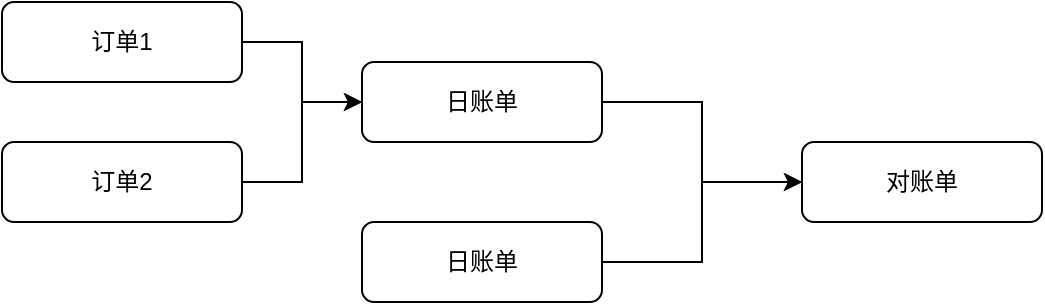 <mxfile version="21.6.5" type="github">
  <diagram name="第 1 页" id="dQOv5Kbbg6y35du3SnL-">
    <mxGraphModel dx="739" dy="470" grid="1" gridSize="10" guides="1" tooltips="1" connect="1" arrows="1" fold="1" page="1" pageScale="1" pageWidth="827" pageHeight="1169" math="0" shadow="0">
      <root>
        <mxCell id="0" />
        <mxCell id="1" parent="0" />
        <mxCell id="EdXefYN-NJksZaEQTFZi-14" style="edgeStyle=orthogonalEdgeStyle;rounded=0;orthogonalLoop=1;jettySize=auto;html=1;exitX=1;exitY=0.5;exitDx=0;exitDy=0;entryX=0;entryY=0.5;entryDx=0;entryDy=0;" edge="1" parent="1" source="EdXefYN-NJksZaEQTFZi-5" target="EdXefYN-NJksZaEQTFZi-13">
          <mxGeometry relative="1" as="geometry" />
        </mxCell>
        <mxCell id="EdXefYN-NJksZaEQTFZi-5" value="日账单" style="rounded=1;whiteSpace=wrap;html=1;fontSize=12;glass=0;strokeWidth=1;shadow=0;" vertex="1" parent="1">
          <mxGeometry x="220" y="150" width="120" height="40" as="geometry" />
        </mxCell>
        <mxCell id="EdXefYN-NJksZaEQTFZi-10" style="edgeStyle=orthogonalEdgeStyle;rounded=0;orthogonalLoop=1;jettySize=auto;html=1;exitX=1;exitY=0.5;exitDx=0;exitDy=0;" edge="1" parent="1" source="EdXefYN-NJksZaEQTFZi-6" target="EdXefYN-NJksZaEQTFZi-5">
          <mxGeometry relative="1" as="geometry" />
        </mxCell>
        <mxCell id="EdXefYN-NJksZaEQTFZi-6" value="订单1" style="rounded=1;whiteSpace=wrap;html=1;fontSize=12;glass=0;strokeWidth=1;shadow=0;" vertex="1" parent="1">
          <mxGeometry x="40" y="120" width="120" height="40" as="geometry" />
        </mxCell>
        <mxCell id="EdXefYN-NJksZaEQTFZi-11" style="edgeStyle=orthogonalEdgeStyle;rounded=0;orthogonalLoop=1;jettySize=auto;html=1;exitX=1;exitY=0.5;exitDx=0;exitDy=0;entryX=0;entryY=0.5;entryDx=0;entryDy=0;" edge="1" parent="1" source="EdXefYN-NJksZaEQTFZi-7" target="EdXefYN-NJksZaEQTFZi-5">
          <mxGeometry relative="1" as="geometry" />
        </mxCell>
        <mxCell id="EdXefYN-NJksZaEQTFZi-7" value="订单2" style="rounded=1;whiteSpace=wrap;html=1;fontSize=12;glass=0;strokeWidth=1;shadow=0;" vertex="1" parent="1">
          <mxGeometry x="40" y="190" width="120" height="40" as="geometry" />
        </mxCell>
        <mxCell id="EdXefYN-NJksZaEQTFZi-15" style="edgeStyle=orthogonalEdgeStyle;rounded=0;orthogonalLoop=1;jettySize=auto;html=1;exitX=1;exitY=0.5;exitDx=0;exitDy=0;entryX=0;entryY=0.5;entryDx=0;entryDy=0;" edge="1" parent="1" source="EdXefYN-NJksZaEQTFZi-12" target="EdXefYN-NJksZaEQTFZi-13">
          <mxGeometry relative="1" as="geometry" />
        </mxCell>
        <mxCell id="EdXefYN-NJksZaEQTFZi-12" value="日账单" style="rounded=1;whiteSpace=wrap;html=1;fontSize=12;glass=0;strokeWidth=1;shadow=0;" vertex="1" parent="1">
          <mxGeometry x="220" y="230" width="120" height="40" as="geometry" />
        </mxCell>
        <mxCell id="EdXefYN-NJksZaEQTFZi-13" value="对账单" style="rounded=1;whiteSpace=wrap;html=1;fontSize=12;glass=0;strokeWidth=1;shadow=0;" vertex="1" parent="1">
          <mxGeometry x="440" y="190" width="120" height="40" as="geometry" />
        </mxCell>
      </root>
    </mxGraphModel>
  </diagram>
</mxfile>
